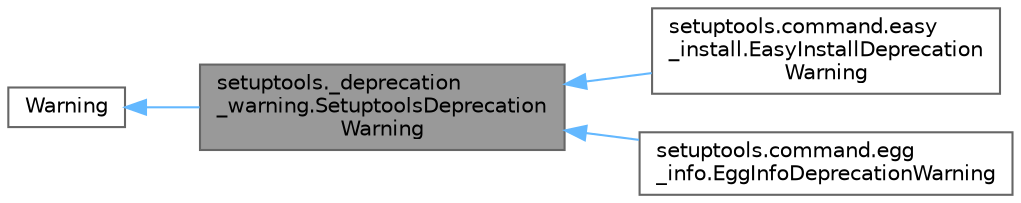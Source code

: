 digraph "setuptools._deprecation_warning.SetuptoolsDeprecationWarning"
{
 // LATEX_PDF_SIZE
  bgcolor="transparent";
  edge [fontname=Helvetica,fontsize=10,labelfontname=Helvetica,labelfontsize=10];
  node [fontname=Helvetica,fontsize=10,shape=box,height=0.2,width=0.4];
  rankdir="LR";
  Node1 [id="Node000001",label="setuptools._deprecation\l_warning.SetuptoolsDeprecation\lWarning",height=0.2,width=0.4,color="gray40", fillcolor="grey60", style="filled", fontcolor="black",tooltip=" "];
  Node2 -> Node1 [id="edge1_Node000001_Node000002",dir="back",color="steelblue1",style="solid",tooltip=" "];
  Node2 [id="Node000002",label="Warning",height=0.2,width=0.4,color="gray40", fillcolor="white", style="filled",tooltip=" "];
  Node1 -> Node3 [id="edge2_Node000001_Node000003",dir="back",color="steelblue1",style="solid",tooltip=" "];
  Node3 [id="Node000003",label="setuptools.command.easy\l_install.EasyInstallDeprecation\lWarning",height=0.2,width=0.4,color="gray40", fillcolor="white", style="filled",URL="$classsetuptools_1_1command_1_1easy__install_1_1_easy_install_deprecation_warning.html",tooltip=" "];
  Node1 -> Node4 [id="edge3_Node000001_Node000004",dir="back",color="steelblue1",style="solid",tooltip=" "];
  Node4 [id="Node000004",label="setuptools.command.egg\l_info.EggInfoDeprecationWarning",height=0.2,width=0.4,color="gray40", fillcolor="white", style="filled",URL="$classsetuptools_1_1command_1_1egg__info_1_1_egg_info_deprecation_warning.html",tooltip=" "];
}

